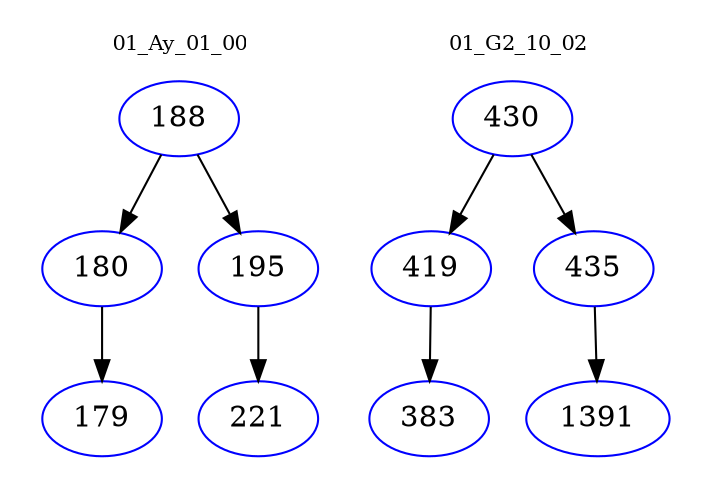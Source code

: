 digraph{
subgraph cluster_0 {
color = white
label = "01_Ay_01_00";
fontsize=10;
T0_188 [label="188", color="blue"]
T0_188 -> T0_180 [color="black"]
T0_180 [label="180", color="blue"]
T0_180 -> T0_179 [color="black"]
T0_179 [label="179", color="blue"]
T0_188 -> T0_195 [color="black"]
T0_195 [label="195", color="blue"]
T0_195 -> T0_221 [color="black"]
T0_221 [label="221", color="blue"]
}
subgraph cluster_1 {
color = white
label = "01_G2_10_02";
fontsize=10;
T1_430 [label="430", color="blue"]
T1_430 -> T1_419 [color="black"]
T1_419 [label="419", color="blue"]
T1_419 -> T1_383 [color="black"]
T1_383 [label="383", color="blue"]
T1_430 -> T1_435 [color="black"]
T1_435 [label="435", color="blue"]
T1_435 -> T1_1391 [color="black"]
T1_1391 [label="1391", color="blue"]
}
}
